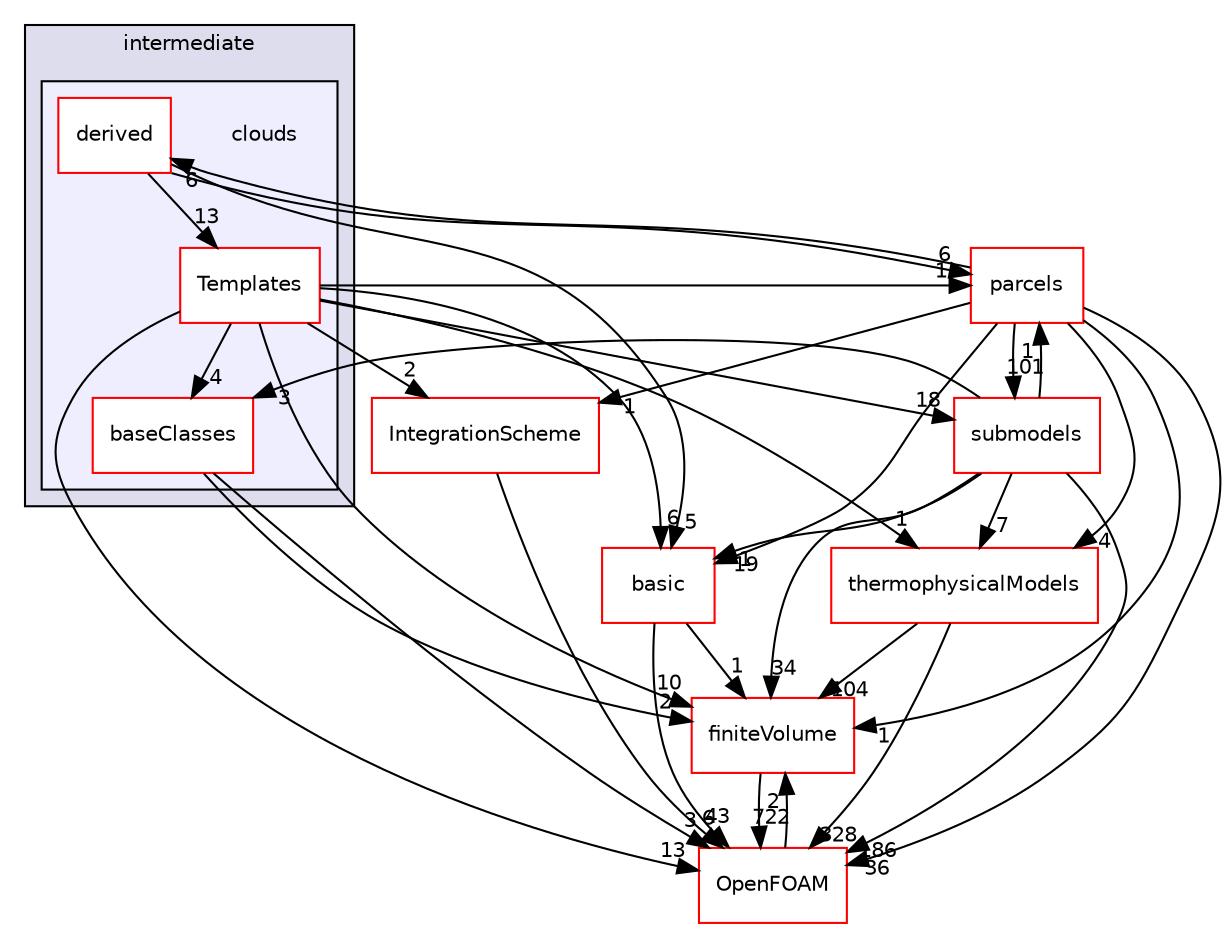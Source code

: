 digraph "src/lagrangian/intermediate/clouds" {
  bgcolor=transparent;
  compound=true
  node [ fontsize="10", fontname="Helvetica"];
  edge [ labelfontsize="10", labelfontname="Helvetica"];
  subgraph clusterdir_d3c32a493136c130c1f0d51f4f35c297 {
    graph [ bgcolor="#ddddee", pencolor="black", label="intermediate" fontname="Helvetica", fontsize="10", URL="dir_d3c32a493136c130c1f0d51f4f35c297.html"]
  subgraph clusterdir_bdd630a78c14e3d279a2564e7964fc69 {
    graph [ bgcolor="#eeeeff", pencolor="black", label="" URL="dir_bdd630a78c14e3d279a2564e7964fc69.html"];
    dir_bdd630a78c14e3d279a2564e7964fc69 [shape=plaintext label="clouds"];
    dir_8406eabe9caa8508b9c075038a008bd7 [shape=box label="baseClasses" color="red" fillcolor="white" style="filled" URL="dir_8406eabe9caa8508b9c075038a008bd7.html"];
    dir_c6860622f4fbcabfab9cda1ac4325d83 [shape=box label="derived" color="red" fillcolor="white" style="filled" URL="dir_c6860622f4fbcabfab9cda1ac4325d83.html"];
    dir_f332ac72f0d3698ba18c2dc3cab43221 [shape=box label="Templates" color="red" fillcolor="white" style="filled" URL="dir_f332ac72f0d3698ba18c2dc3cab43221.html"];
  }
  }
  dir_9bd15774b555cf7259a6fa18f99fe99b [shape=box label="finiteVolume" color="red" URL="dir_9bd15774b555cf7259a6fa18f99fe99b.html"];
  dir_2778d089ec5c4f66810b11f753867003 [shape=box label="thermophysicalModels" color="red" URL="dir_2778d089ec5c4f66810b11f753867003.html"];
  dir_c5473ff19b20e6ec4dfe5c310b3778a8 [shape=box label="OpenFOAM" color="red" URL="dir_c5473ff19b20e6ec4dfe5c310b3778a8.html"];
  dir_09df4de2b5aaa842302a6556950f73f6 [shape=box label="IntegrationScheme" color="red" URL="dir_09df4de2b5aaa842302a6556950f73f6.html"];
  dir_b8d19ddbdf0975644e34192d6313800e [shape=box label="parcels" color="red" URL="dir_b8d19ddbdf0975644e34192d6313800e.html"];
  dir_584e0ab0901b4327f36f4285cac7f2f8 [shape=box label="basic" color="red" URL="dir_584e0ab0901b4327f36f4285cac7f2f8.html"];
  dir_825de5f87f0ef3ae7d76ccd6a5458244 [shape=box label="submodels" color="red" URL="dir_825de5f87f0ef3ae7d76ccd6a5458244.html"];
  dir_9bd15774b555cf7259a6fa18f99fe99b->dir_c5473ff19b20e6ec4dfe5c310b3778a8 [headlabel="722", labeldistance=1.5 headhref="dir_000881_001873.html"];
  dir_f332ac72f0d3698ba18c2dc3cab43221->dir_9bd15774b555cf7259a6fa18f99fe99b [headlabel="10", labeldistance=1.5 headhref="dir_001419_000881.html"];
  dir_f332ac72f0d3698ba18c2dc3cab43221->dir_8406eabe9caa8508b9c075038a008bd7 [headlabel="4", labeldistance=1.5 headhref="dir_001419_001407.html"];
  dir_f332ac72f0d3698ba18c2dc3cab43221->dir_2778d089ec5c4f66810b11f753867003 [headlabel="1", labeldistance=1.5 headhref="dir_001419_001214.html"];
  dir_f332ac72f0d3698ba18c2dc3cab43221->dir_c5473ff19b20e6ec4dfe5c310b3778a8 [headlabel="13", labeldistance=1.5 headhref="dir_001419_001873.html"];
  dir_f332ac72f0d3698ba18c2dc3cab43221->dir_09df4de2b5aaa842302a6556950f73f6 [headlabel="2", labeldistance=1.5 headhref="dir_001419_001427.html"];
  dir_f332ac72f0d3698ba18c2dc3cab43221->dir_b8d19ddbdf0975644e34192d6313800e [headlabel="1", labeldistance=1.5 headhref="dir_001419_001434.html"];
  dir_f332ac72f0d3698ba18c2dc3cab43221->dir_584e0ab0901b4327f36f4285cac7f2f8 [headlabel="6", labeldistance=1.5 headhref="dir_001419_001341.html"];
  dir_f332ac72f0d3698ba18c2dc3cab43221->dir_825de5f87f0ef3ae7d76ccd6a5458244 [headlabel="18", labeldistance=1.5 headhref="dir_001419_001365.html"];
  dir_8406eabe9caa8508b9c075038a008bd7->dir_9bd15774b555cf7259a6fa18f99fe99b [headlabel="2", labeldistance=1.5 headhref="dir_001407_000881.html"];
  dir_8406eabe9caa8508b9c075038a008bd7->dir_c5473ff19b20e6ec4dfe5c310b3778a8 [headlabel="3", labeldistance=1.5 headhref="dir_001407_001873.html"];
  dir_2778d089ec5c4f66810b11f753867003->dir_9bd15774b555cf7259a6fa18f99fe99b [headlabel="104", labeldistance=1.5 headhref="dir_001214_000881.html"];
  dir_2778d089ec5c4f66810b11f753867003->dir_c5473ff19b20e6ec4dfe5c310b3778a8 [headlabel="328", labeldistance=1.5 headhref="dir_001214_001873.html"];
  dir_c6860622f4fbcabfab9cda1ac4325d83->dir_f332ac72f0d3698ba18c2dc3cab43221 [headlabel="13", labeldistance=1.5 headhref="dir_001412_001419.html"];
  dir_c6860622f4fbcabfab9cda1ac4325d83->dir_b8d19ddbdf0975644e34192d6313800e [headlabel="6", labeldistance=1.5 headhref="dir_001412_001434.html"];
  dir_c6860622f4fbcabfab9cda1ac4325d83->dir_584e0ab0901b4327f36f4285cac7f2f8 [headlabel="5", labeldistance=1.5 headhref="dir_001412_001341.html"];
  dir_c5473ff19b20e6ec4dfe5c310b3778a8->dir_9bd15774b555cf7259a6fa18f99fe99b [headlabel="2", labeldistance=1.5 headhref="dir_001873_000881.html"];
  dir_09df4de2b5aaa842302a6556950f73f6->dir_c5473ff19b20e6ec4dfe5c310b3778a8 [headlabel="6", labeldistance=1.5 headhref="dir_001427_001873.html"];
  dir_b8d19ddbdf0975644e34192d6313800e->dir_9bd15774b555cf7259a6fa18f99fe99b [headlabel="1", labeldistance=1.5 headhref="dir_001434_000881.html"];
  dir_b8d19ddbdf0975644e34192d6313800e->dir_2778d089ec5c4f66810b11f753867003 [headlabel="4", labeldistance=1.5 headhref="dir_001434_001214.html"];
  dir_b8d19ddbdf0975644e34192d6313800e->dir_c6860622f4fbcabfab9cda1ac4325d83 [headlabel="6", labeldistance=1.5 headhref="dir_001434_001412.html"];
  dir_b8d19ddbdf0975644e34192d6313800e->dir_c5473ff19b20e6ec4dfe5c310b3778a8 [headlabel="36", labeldistance=1.5 headhref="dir_001434_001873.html"];
  dir_b8d19ddbdf0975644e34192d6313800e->dir_09df4de2b5aaa842302a6556950f73f6 [headlabel="1", labeldistance=1.5 headhref="dir_001434_001427.html"];
  dir_b8d19ddbdf0975644e34192d6313800e->dir_584e0ab0901b4327f36f4285cac7f2f8 [headlabel="19", labeldistance=1.5 headhref="dir_001434_001341.html"];
  dir_b8d19ddbdf0975644e34192d6313800e->dir_825de5f87f0ef3ae7d76ccd6a5458244 [headlabel="101", labeldistance=1.5 headhref="dir_001434_001365.html"];
  dir_584e0ab0901b4327f36f4285cac7f2f8->dir_9bd15774b555cf7259a6fa18f99fe99b [headlabel="1", labeldistance=1.5 headhref="dir_001341_000881.html"];
  dir_584e0ab0901b4327f36f4285cac7f2f8->dir_c5473ff19b20e6ec4dfe5c310b3778a8 [headlabel="43", labeldistance=1.5 headhref="dir_001341_001873.html"];
  dir_825de5f87f0ef3ae7d76ccd6a5458244->dir_9bd15774b555cf7259a6fa18f99fe99b [headlabel="34", labeldistance=1.5 headhref="dir_001365_000881.html"];
  dir_825de5f87f0ef3ae7d76ccd6a5458244->dir_8406eabe9caa8508b9c075038a008bd7 [headlabel="3", labeldistance=1.5 headhref="dir_001365_001407.html"];
  dir_825de5f87f0ef3ae7d76ccd6a5458244->dir_2778d089ec5c4f66810b11f753867003 [headlabel="7", labeldistance=1.5 headhref="dir_001365_001214.html"];
  dir_825de5f87f0ef3ae7d76ccd6a5458244->dir_c5473ff19b20e6ec4dfe5c310b3778a8 [headlabel="186", labeldistance=1.5 headhref="dir_001365_001873.html"];
  dir_825de5f87f0ef3ae7d76ccd6a5458244->dir_b8d19ddbdf0975644e34192d6313800e [headlabel="1", labeldistance=1.5 headhref="dir_001365_001434.html"];
  dir_825de5f87f0ef3ae7d76ccd6a5458244->dir_584e0ab0901b4327f36f4285cac7f2f8 [headlabel="1", labeldistance=1.5 headhref="dir_001365_001341.html"];
}
